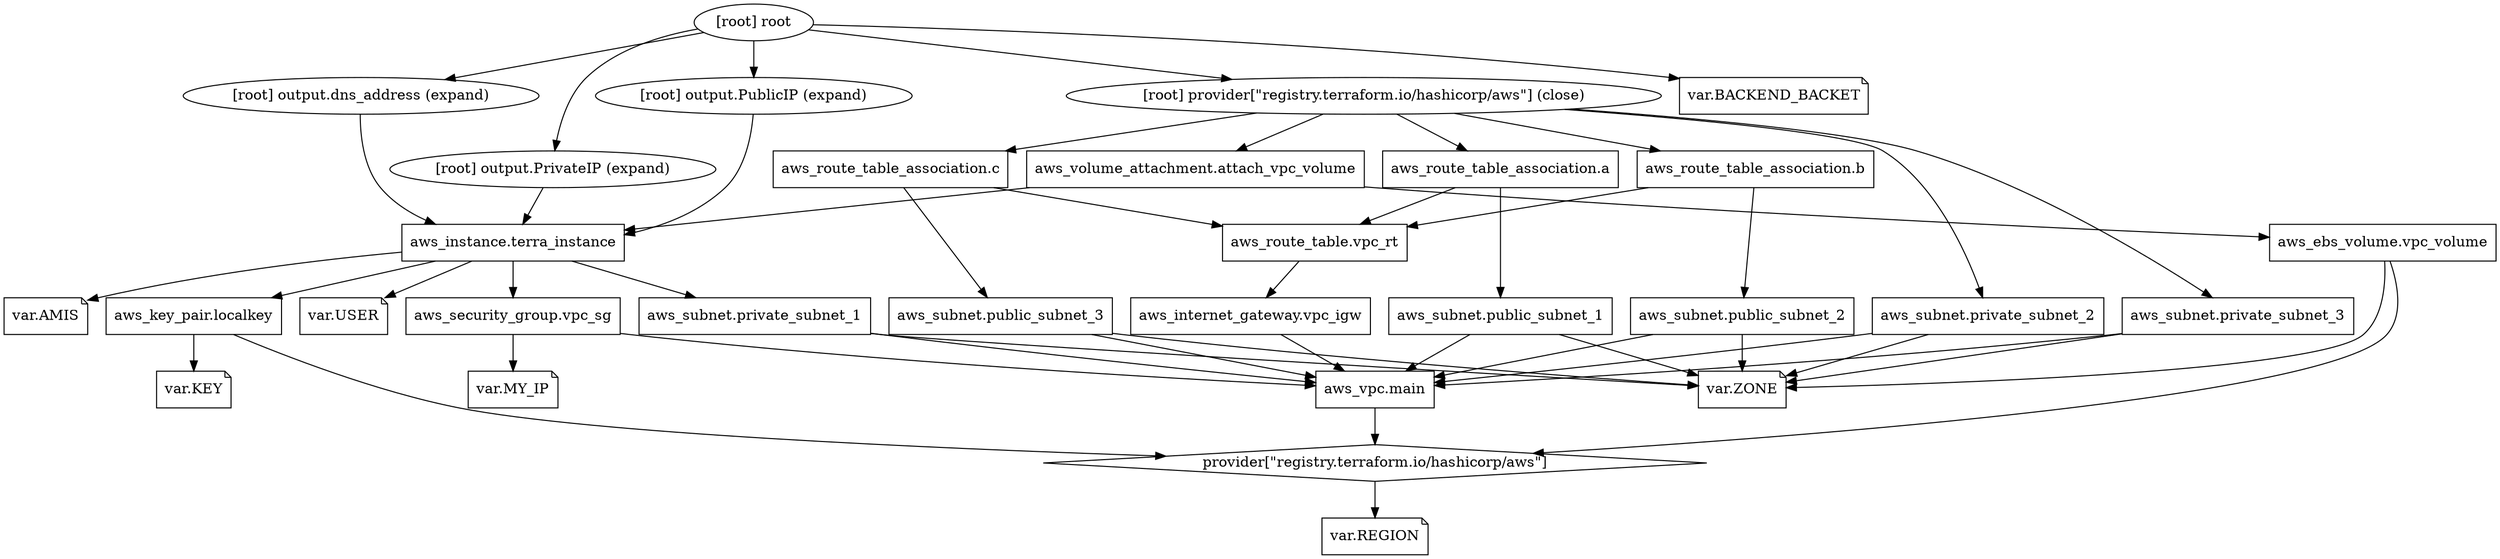 digraph {
	compound = "true"
	newrank = "true"
	subgraph "root" {
		"[root] aws_ebs_volume.vpc_volume (expand)" [label = "aws_ebs_volume.vpc_volume", shape = "box"]
		"[root] aws_instance.terra_instance (expand)" [label = "aws_instance.terra_instance", shape = "box"]
		"[root] aws_internet_gateway.vpc_igw (expand)" [label = "aws_internet_gateway.vpc_igw", shape = "box"]
		"[root] aws_key_pair.localkey (expand)" [label = "aws_key_pair.localkey", shape = "box"]
		"[root] aws_route_table.vpc_rt (expand)" [label = "aws_route_table.vpc_rt", shape = "box"]
		"[root] aws_route_table_association.a (expand)" [label = "aws_route_table_association.a", shape = "box"]
		"[root] aws_route_table_association.b (expand)" [label = "aws_route_table_association.b", shape = "box"]
		"[root] aws_route_table_association.c (expand)" [label = "aws_route_table_association.c", shape = "box"]
		"[root] aws_security_group.vpc_sg (expand)" [label = "aws_security_group.vpc_sg", shape = "box"]
		"[root] aws_subnet.private_subnet_1 (expand)" [label = "aws_subnet.private_subnet_1", shape = "box"]
		"[root] aws_subnet.private_subnet_2 (expand)" [label = "aws_subnet.private_subnet_2", shape = "box"]
		"[root] aws_subnet.private_subnet_3 (expand)" [label = "aws_subnet.private_subnet_3", shape = "box"]
		"[root] aws_subnet.public_subnet_1 (expand)" [label = "aws_subnet.public_subnet_1", shape = "box"]
		"[root] aws_subnet.public_subnet_2 (expand)" [label = "aws_subnet.public_subnet_2", shape = "box"]
		"[root] aws_subnet.public_subnet_3 (expand)" [label = "aws_subnet.public_subnet_3", shape = "box"]
		"[root] aws_volume_attachment.attach_vpc_volume (expand)" [label = "aws_volume_attachment.attach_vpc_volume", shape = "box"]
		"[root] aws_vpc.main (expand)" [label = "aws_vpc.main", shape = "box"]
		"[root] provider[\"registry.terraform.io/hashicorp/aws\"]" [label = "provider[\"registry.terraform.io/hashicorp/aws\"]", shape = "diamond"]
		"[root] var.AMIS" [label = "var.AMIS", shape = "note"]
		"[root] var.BACKEND_BACKET" [label = "var.BACKEND_BACKET", shape = "note"]
		"[root] var.KEY" [label = "var.KEY", shape = "note"]
		"[root] var.MY_IP" [label = "var.MY_IP", shape = "note"]
		"[root] var.REGION" [label = "var.REGION", shape = "note"]
		"[root] var.USER" [label = "var.USER", shape = "note"]
		"[root] var.ZONE" [label = "var.ZONE", shape = "note"]
		"[root] aws_ebs_volume.vpc_volume (expand)" -> "[root] provider[\"registry.terraform.io/hashicorp/aws\"]"
		"[root] aws_ebs_volume.vpc_volume (expand)" -> "[root] var.ZONE"
		"[root] aws_instance.terra_instance (expand)" -> "[root] aws_key_pair.localkey (expand)"
		"[root] aws_instance.terra_instance (expand)" -> "[root] aws_security_group.vpc_sg (expand)"
		"[root] aws_instance.terra_instance (expand)" -> "[root] aws_subnet.private_subnet_1 (expand)"
		"[root] aws_instance.terra_instance (expand)" -> "[root] var.AMIS"
		"[root] aws_instance.terra_instance (expand)" -> "[root] var.USER"
		"[root] aws_internet_gateway.vpc_igw (expand)" -> "[root] aws_vpc.main (expand)"
		"[root] aws_key_pair.localkey (expand)" -> "[root] provider[\"registry.terraform.io/hashicorp/aws\"]"
		"[root] aws_key_pair.localkey (expand)" -> "[root] var.KEY"
		"[root] aws_route_table.vpc_rt (expand)" -> "[root] aws_internet_gateway.vpc_igw (expand)"
		"[root] aws_route_table_association.a (expand)" -> "[root] aws_route_table.vpc_rt (expand)"
		"[root] aws_route_table_association.a (expand)" -> "[root] aws_subnet.public_subnet_1 (expand)"
		"[root] aws_route_table_association.b (expand)" -> "[root] aws_route_table.vpc_rt (expand)"
		"[root] aws_route_table_association.b (expand)" -> "[root] aws_subnet.public_subnet_2 (expand)"
		"[root] aws_route_table_association.c (expand)" -> "[root] aws_route_table.vpc_rt (expand)"
		"[root] aws_route_table_association.c (expand)" -> "[root] aws_subnet.public_subnet_3 (expand)"
		"[root] aws_security_group.vpc_sg (expand)" -> "[root] aws_vpc.main (expand)"
		"[root] aws_security_group.vpc_sg (expand)" -> "[root] var.MY_IP"
		"[root] aws_subnet.private_subnet_1 (expand)" -> "[root] aws_vpc.main (expand)"
		"[root] aws_subnet.private_subnet_1 (expand)" -> "[root] var.ZONE"
		"[root] aws_subnet.private_subnet_2 (expand)" -> "[root] aws_vpc.main (expand)"
		"[root] aws_subnet.private_subnet_2 (expand)" -> "[root] var.ZONE"
		"[root] aws_subnet.private_subnet_3 (expand)" -> "[root] aws_vpc.main (expand)"
		"[root] aws_subnet.private_subnet_3 (expand)" -> "[root] var.ZONE"
		"[root] aws_subnet.public_subnet_1 (expand)" -> "[root] aws_vpc.main (expand)"
		"[root] aws_subnet.public_subnet_1 (expand)" -> "[root] var.ZONE"
		"[root] aws_subnet.public_subnet_2 (expand)" -> "[root] aws_vpc.main (expand)"
		"[root] aws_subnet.public_subnet_2 (expand)" -> "[root] var.ZONE"
		"[root] aws_subnet.public_subnet_3 (expand)" -> "[root] aws_vpc.main (expand)"
		"[root] aws_subnet.public_subnet_3 (expand)" -> "[root] var.ZONE"
		"[root] aws_volume_attachment.attach_vpc_volume (expand)" -> "[root] aws_ebs_volume.vpc_volume (expand)"
		"[root] aws_volume_attachment.attach_vpc_volume (expand)" -> "[root] aws_instance.terra_instance (expand)"
		"[root] aws_vpc.main (expand)" -> "[root] provider[\"registry.terraform.io/hashicorp/aws\"]"
		"[root] output.PrivateIP (expand)" -> "[root] aws_instance.terra_instance (expand)"
		"[root] output.PublicIP (expand)" -> "[root] aws_instance.terra_instance (expand)"
		"[root] output.dns_address (expand)" -> "[root] aws_instance.terra_instance (expand)"
		"[root] provider[\"registry.terraform.io/hashicorp/aws\"] (close)" -> "[root] aws_route_table_association.a (expand)"
		"[root] provider[\"registry.terraform.io/hashicorp/aws\"] (close)" -> "[root] aws_route_table_association.b (expand)"
		"[root] provider[\"registry.terraform.io/hashicorp/aws\"] (close)" -> "[root] aws_route_table_association.c (expand)"
		"[root] provider[\"registry.terraform.io/hashicorp/aws\"] (close)" -> "[root] aws_subnet.private_subnet_2 (expand)"
		"[root] provider[\"registry.terraform.io/hashicorp/aws\"] (close)" -> "[root] aws_subnet.private_subnet_3 (expand)"
		"[root] provider[\"registry.terraform.io/hashicorp/aws\"] (close)" -> "[root] aws_volume_attachment.attach_vpc_volume (expand)"
		"[root] provider[\"registry.terraform.io/hashicorp/aws\"]" -> "[root] var.REGION"
		"[root] root" -> "[root] output.PrivateIP (expand)"
		"[root] root" -> "[root] output.PublicIP (expand)"
		"[root] root" -> "[root] output.dns_address (expand)"
		"[root] root" -> "[root] provider[\"registry.terraform.io/hashicorp/aws\"] (close)"
		"[root] root" -> "[root] var.BACKEND_BACKET"
	}
}


